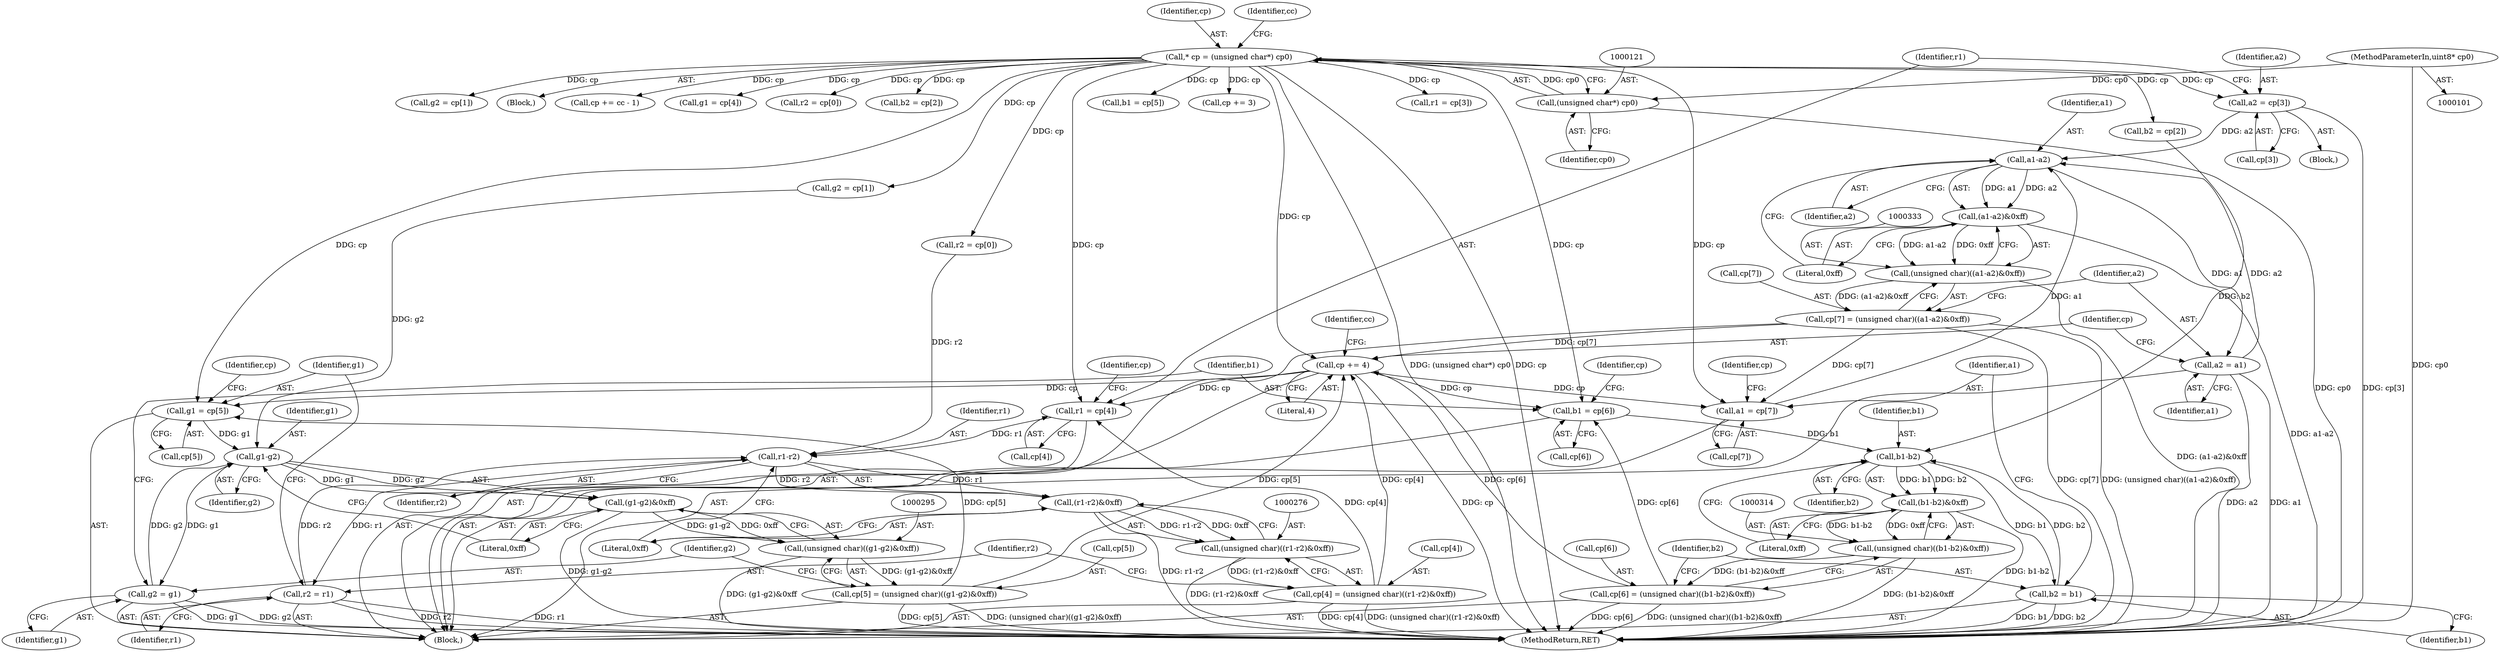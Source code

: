 digraph "0_libtiff_3ca657a8793dd011bf869695d72ad31c779c3cc1_10@pointer" {
"1000259" [label="(Call,a2 = cp[3])"];
"1000118" [label="(Call,* cp = (unsigned char*) cp0)"];
"1000120" [label="(Call,(unsigned char*) cp0)"];
"1000103" [label="(MethodParameterIn,uint8* cp0)"];
"1000335" [label="(Call,a1-a2)"];
"1000334" [label="(Call,(a1-a2)&0xff)"];
"1000332" [label="(Call,(unsigned char)((a1-a2)&0xff))"];
"1000328" [label="(Call,cp[7] = (unsigned char)((a1-a2)&0xff))"];
"1000323" [label="(Call,a1 = cp[7])"];
"1000342" [label="(Call,cp += 4)"];
"1000266" [label="(Call,r1 = cp[4])"];
"1000278" [label="(Call,r1-r2)"];
"1000277" [label="(Call,(r1-r2)&0xff)"];
"1000275" [label="(Call,(unsigned char)((r1-r2)&0xff))"];
"1000271" [label="(Call,cp[4] = (unsigned char)((r1-r2)&0xff))"];
"1000282" [label="(Call,r2 = r1)"];
"1000285" [label="(Call,g1 = cp[5])"];
"1000297" [label="(Call,g1-g2)"];
"1000296" [label="(Call,(g1-g2)&0xff)"];
"1000294" [label="(Call,(unsigned char)((g1-g2)&0xff))"];
"1000290" [label="(Call,cp[5] = (unsigned char)((g1-g2)&0xff))"];
"1000301" [label="(Call,g2 = g1)"];
"1000304" [label="(Call,b1 = cp[6])"];
"1000316" [label="(Call,b1-b2)"];
"1000315" [label="(Call,(b1-b2)&0xff)"];
"1000313" [label="(Call,(unsigned char)((b1-b2)&0xff))"];
"1000309" [label="(Call,cp[6] = (unsigned char)((b1-b2)&0xff))"];
"1000320" [label="(Call,b2 = b1)"];
"1000339" [label="(Call,a2 = a1)"];
"1000283" [label="(Identifier,r2)"];
"1000241" [label="(Call,r2 = cp[0])"];
"1000275" [label="(Call,(unsigned char)((r1-r2)&0xff))"];
"1000279" [label="(Identifier,r1)"];
"1000277" [label="(Call,(r1-r2)&0xff)"];
"1000118" [label="(Call,* cp = (unsigned char*) cp0)"];
"1000203" [label="(Call,b1 = cp[5])"];
"1000335" [label="(Call,a1-a2)"];
"1000272" [label="(Call,cp[4])"];
"1000302" [label="(Identifier,g2)"];
"1000301" [label="(Call,g2 = g1)"];
"1000332" [label="(Call,(unsigned char)((a1-a2)&0xff))"];
"1000260" [label="(Identifier,a2)"];
"1000298" [label="(Identifier,g1)"];
"1000297" [label="(Call,g1-g2)"];
"1000268" [label="(Call,cp[4])"];
"1000325" [label="(Call,cp[7])"];
"1000322" [label="(Identifier,b1)"];
"1000222" [label="(Call,cp += 3)"];
"1000316" [label="(Call,b1-b2)"];
"1000339" [label="(Call,a2 = a1)"];
"1000165" [label="(Call,r1 = cp[3])"];
"1000330" [label="(Identifier,cp)"];
"1000299" [label="(Identifier,g2)"];
"1000336" [label="(Identifier,a1)"];
"1000265" [label="(Block,)"];
"1000329" [label="(Call,cp[7])"];
"1000324" [label="(Identifier,a1)"];
"1000286" [label="(Identifier,g1)"];
"1000152" [label="(Call,g2 = cp[1])"];
"1000253" [label="(Call,b2 = cp[2])"];
"1000381" [label="(MethodReturn,RET)"];
"1000119" [label="(Identifier,cp)"];
"1000261" [label="(Call,cp[3])"];
"1000120" [label="(Call,(unsigned char*) cp0)"];
"1000105" [label="(Block,)"];
"1000341" [label="(Identifier,a1)"];
"1000259" [label="(Call,a2 = cp[3])"];
"1000235" [label="(Block,)"];
"1000323" [label="(Call,a1 = cp[7])"];
"1000352" [label="(Call,cp += cc - 1)"];
"1000284" [label="(Identifier,r1)"];
"1000306" [label="(Call,cp[6])"];
"1000282" [label="(Call,r2 = r1)"];
"1000300" [label="(Literal,0xff)"];
"1000287" [label="(Call,cp[5])"];
"1000303" [label="(Identifier,g1)"];
"1000334" [label="(Call,(a1-a2)&0xff)"];
"1000305" [label="(Identifier,b1)"];
"1000267" [label="(Identifier,r1)"];
"1000285" [label="(Call,g1 = cp[5])"];
"1000291" [label="(Call,cp[5])"];
"1000184" [label="(Call,g1 = cp[4])"];
"1000309" [label="(Call,cp[6] = (unsigned char)((b1-b2)&0xff))"];
"1000343" [label="(Identifier,cp)"];
"1000342" [label="(Call,cp += 4)"];
"1000337" [label="(Identifier,a2)"];
"1000292" [label="(Identifier,cp)"];
"1000266" [label="(Call,r1 = cp[4])"];
"1000344" [label="(Literal,4)"];
"1000315" [label="(Call,(b1-b2)&0xff)"];
"1000126" [label="(Identifier,cc)"];
"1000318" [label="(Identifier,b2)"];
"1000146" [label="(Call,r2 = cp[0])"];
"1000290" [label="(Call,cp[5] = (unsigned char)((g1-g2)&0xff))"];
"1000158" [label="(Call,b2 = cp[2])"];
"1000271" [label="(Call,cp[4] = (unsigned char)((r1-r2)&0xff))"];
"1000304" [label="(Call,b1 = cp[6])"];
"1000122" [label="(Identifier,cp0)"];
"1000347" [label="(Identifier,cc)"];
"1000320" [label="(Call,b2 = b1)"];
"1000294" [label="(Call,(unsigned char)((g1-g2)&0xff))"];
"1000338" [label="(Literal,0xff)"];
"1000280" [label="(Identifier,r2)"];
"1000321" [label="(Identifier,b2)"];
"1000313" [label="(Call,(unsigned char)((b1-b2)&0xff))"];
"1000296" [label="(Call,(g1-g2)&0xff)"];
"1000247" [label="(Call,g2 = cp[1])"];
"1000311" [label="(Identifier,cp)"];
"1000281" [label="(Literal,0xff)"];
"1000328" [label="(Call,cp[7] = (unsigned char)((a1-a2)&0xff))"];
"1000103" [label="(MethodParameterIn,uint8* cp0)"];
"1000273" [label="(Identifier,cp)"];
"1000319" [label="(Literal,0xff)"];
"1000340" [label="(Identifier,a2)"];
"1000317" [label="(Identifier,b1)"];
"1000278" [label="(Call,r1-r2)"];
"1000310" [label="(Call,cp[6])"];
"1000259" -> "1000235"  [label="AST: "];
"1000259" -> "1000261"  [label="CFG: "];
"1000260" -> "1000259"  [label="AST: "];
"1000261" -> "1000259"  [label="AST: "];
"1000267" -> "1000259"  [label="CFG: "];
"1000259" -> "1000381"  [label="DDG: cp[3]"];
"1000118" -> "1000259"  [label="DDG: cp"];
"1000259" -> "1000335"  [label="DDG: a2"];
"1000118" -> "1000105"  [label="AST: "];
"1000118" -> "1000120"  [label="CFG: "];
"1000119" -> "1000118"  [label="AST: "];
"1000120" -> "1000118"  [label="AST: "];
"1000126" -> "1000118"  [label="CFG: "];
"1000118" -> "1000381"  [label="DDG: (unsigned char*) cp0"];
"1000118" -> "1000381"  [label="DDG: cp"];
"1000120" -> "1000118"  [label="DDG: cp0"];
"1000118" -> "1000146"  [label="DDG: cp"];
"1000118" -> "1000152"  [label="DDG: cp"];
"1000118" -> "1000158"  [label="DDG: cp"];
"1000118" -> "1000165"  [label="DDG: cp"];
"1000118" -> "1000184"  [label="DDG: cp"];
"1000118" -> "1000203"  [label="DDG: cp"];
"1000118" -> "1000222"  [label="DDG: cp"];
"1000118" -> "1000241"  [label="DDG: cp"];
"1000118" -> "1000247"  [label="DDG: cp"];
"1000118" -> "1000253"  [label="DDG: cp"];
"1000118" -> "1000266"  [label="DDG: cp"];
"1000118" -> "1000285"  [label="DDG: cp"];
"1000118" -> "1000304"  [label="DDG: cp"];
"1000118" -> "1000323"  [label="DDG: cp"];
"1000118" -> "1000342"  [label="DDG: cp"];
"1000118" -> "1000352"  [label="DDG: cp"];
"1000120" -> "1000122"  [label="CFG: "];
"1000121" -> "1000120"  [label="AST: "];
"1000122" -> "1000120"  [label="AST: "];
"1000120" -> "1000381"  [label="DDG: cp0"];
"1000103" -> "1000120"  [label="DDG: cp0"];
"1000103" -> "1000101"  [label="AST: "];
"1000103" -> "1000381"  [label="DDG: cp0"];
"1000335" -> "1000334"  [label="AST: "];
"1000335" -> "1000337"  [label="CFG: "];
"1000336" -> "1000335"  [label="AST: "];
"1000337" -> "1000335"  [label="AST: "];
"1000338" -> "1000335"  [label="CFG: "];
"1000335" -> "1000334"  [label="DDG: a1"];
"1000335" -> "1000334"  [label="DDG: a2"];
"1000323" -> "1000335"  [label="DDG: a1"];
"1000339" -> "1000335"  [label="DDG: a2"];
"1000335" -> "1000339"  [label="DDG: a1"];
"1000334" -> "1000332"  [label="AST: "];
"1000334" -> "1000338"  [label="CFG: "];
"1000338" -> "1000334"  [label="AST: "];
"1000332" -> "1000334"  [label="CFG: "];
"1000334" -> "1000381"  [label="DDG: a1-a2"];
"1000334" -> "1000332"  [label="DDG: a1-a2"];
"1000334" -> "1000332"  [label="DDG: 0xff"];
"1000332" -> "1000328"  [label="AST: "];
"1000333" -> "1000332"  [label="AST: "];
"1000328" -> "1000332"  [label="CFG: "];
"1000332" -> "1000381"  [label="DDG: (a1-a2)&0xff"];
"1000332" -> "1000328"  [label="DDG: (a1-a2)&0xff"];
"1000328" -> "1000265"  [label="AST: "];
"1000329" -> "1000328"  [label="AST: "];
"1000340" -> "1000328"  [label="CFG: "];
"1000328" -> "1000381"  [label="DDG: (unsigned char)((a1-a2)&0xff)"];
"1000328" -> "1000381"  [label="DDG: cp[7]"];
"1000328" -> "1000323"  [label="DDG: cp[7]"];
"1000328" -> "1000342"  [label="DDG: cp[7]"];
"1000323" -> "1000265"  [label="AST: "];
"1000323" -> "1000325"  [label="CFG: "];
"1000324" -> "1000323"  [label="AST: "];
"1000325" -> "1000323"  [label="AST: "];
"1000330" -> "1000323"  [label="CFG: "];
"1000342" -> "1000323"  [label="DDG: cp"];
"1000342" -> "1000265"  [label="AST: "];
"1000342" -> "1000344"  [label="CFG: "];
"1000343" -> "1000342"  [label="AST: "];
"1000344" -> "1000342"  [label="AST: "];
"1000347" -> "1000342"  [label="CFG: "];
"1000342" -> "1000381"  [label="DDG: cp"];
"1000342" -> "1000266"  [label="DDG: cp"];
"1000342" -> "1000285"  [label="DDG: cp"];
"1000342" -> "1000304"  [label="DDG: cp"];
"1000309" -> "1000342"  [label="DDG: cp[6]"];
"1000290" -> "1000342"  [label="DDG: cp[5]"];
"1000271" -> "1000342"  [label="DDG: cp[4]"];
"1000266" -> "1000265"  [label="AST: "];
"1000266" -> "1000268"  [label="CFG: "];
"1000267" -> "1000266"  [label="AST: "];
"1000268" -> "1000266"  [label="AST: "];
"1000273" -> "1000266"  [label="CFG: "];
"1000271" -> "1000266"  [label="DDG: cp[4]"];
"1000266" -> "1000278"  [label="DDG: r1"];
"1000278" -> "1000277"  [label="AST: "];
"1000278" -> "1000280"  [label="CFG: "];
"1000279" -> "1000278"  [label="AST: "];
"1000280" -> "1000278"  [label="AST: "];
"1000281" -> "1000278"  [label="CFG: "];
"1000278" -> "1000277"  [label="DDG: r1"];
"1000278" -> "1000277"  [label="DDG: r2"];
"1000241" -> "1000278"  [label="DDG: r2"];
"1000282" -> "1000278"  [label="DDG: r2"];
"1000278" -> "1000282"  [label="DDG: r1"];
"1000277" -> "1000275"  [label="AST: "];
"1000277" -> "1000281"  [label="CFG: "];
"1000281" -> "1000277"  [label="AST: "];
"1000275" -> "1000277"  [label="CFG: "];
"1000277" -> "1000381"  [label="DDG: r1-r2"];
"1000277" -> "1000275"  [label="DDG: r1-r2"];
"1000277" -> "1000275"  [label="DDG: 0xff"];
"1000275" -> "1000271"  [label="AST: "];
"1000276" -> "1000275"  [label="AST: "];
"1000271" -> "1000275"  [label="CFG: "];
"1000275" -> "1000381"  [label="DDG: (r1-r2)&0xff"];
"1000275" -> "1000271"  [label="DDG: (r1-r2)&0xff"];
"1000271" -> "1000265"  [label="AST: "];
"1000272" -> "1000271"  [label="AST: "];
"1000283" -> "1000271"  [label="CFG: "];
"1000271" -> "1000381"  [label="DDG: (unsigned char)((r1-r2)&0xff)"];
"1000271" -> "1000381"  [label="DDG: cp[4]"];
"1000282" -> "1000265"  [label="AST: "];
"1000282" -> "1000284"  [label="CFG: "];
"1000283" -> "1000282"  [label="AST: "];
"1000284" -> "1000282"  [label="AST: "];
"1000286" -> "1000282"  [label="CFG: "];
"1000282" -> "1000381"  [label="DDG: r1"];
"1000282" -> "1000381"  [label="DDG: r2"];
"1000285" -> "1000265"  [label="AST: "];
"1000285" -> "1000287"  [label="CFG: "];
"1000286" -> "1000285"  [label="AST: "];
"1000287" -> "1000285"  [label="AST: "];
"1000292" -> "1000285"  [label="CFG: "];
"1000290" -> "1000285"  [label="DDG: cp[5]"];
"1000285" -> "1000297"  [label="DDG: g1"];
"1000297" -> "1000296"  [label="AST: "];
"1000297" -> "1000299"  [label="CFG: "];
"1000298" -> "1000297"  [label="AST: "];
"1000299" -> "1000297"  [label="AST: "];
"1000300" -> "1000297"  [label="CFG: "];
"1000297" -> "1000296"  [label="DDG: g1"];
"1000297" -> "1000296"  [label="DDG: g2"];
"1000247" -> "1000297"  [label="DDG: g2"];
"1000301" -> "1000297"  [label="DDG: g2"];
"1000297" -> "1000301"  [label="DDG: g1"];
"1000296" -> "1000294"  [label="AST: "];
"1000296" -> "1000300"  [label="CFG: "];
"1000300" -> "1000296"  [label="AST: "];
"1000294" -> "1000296"  [label="CFG: "];
"1000296" -> "1000381"  [label="DDG: g1-g2"];
"1000296" -> "1000294"  [label="DDG: g1-g2"];
"1000296" -> "1000294"  [label="DDG: 0xff"];
"1000294" -> "1000290"  [label="AST: "];
"1000295" -> "1000294"  [label="AST: "];
"1000290" -> "1000294"  [label="CFG: "];
"1000294" -> "1000381"  [label="DDG: (g1-g2)&0xff"];
"1000294" -> "1000290"  [label="DDG: (g1-g2)&0xff"];
"1000290" -> "1000265"  [label="AST: "];
"1000291" -> "1000290"  [label="AST: "];
"1000302" -> "1000290"  [label="CFG: "];
"1000290" -> "1000381"  [label="DDG: cp[5]"];
"1000290" -> "1000381"  [label="DDG: (unsigned char)((g1-g2)&0xff)"];
"1000301" -> "1000265"  [label="AST: "];
"1000301" -> "1000303"  [label="CFG: "];
"1000302" -> "1000301"  [label="AST: "];
"1000303" -> "1000301"  [label="AST: "];
"1000305" -> "1000301"  [label="CFG: "];
"1000301" -> "1000381"  [label="DDG: g1"];
"1000301" -> "1000381"  [label="DDG: g2"];
"1000304" -> "1000265"  [label="AST: "];
"1000304" -> "1000306"  [label="CFG: "];
"1000305" -> "1000304"  [label="AST: "];
"1000306" -> "1000304"  [label="AST: "];
"1000311" -> "1000304"  [label="CFG: "];
"1000309" -> "1000304"  [label="DDG: cp[6]"];
"1000304" -> "1000316"  [label="DDG: b1"];
"1000316" -> "1000315"  [label="AST: "];
"1000316" -> "1000318"  [label="CFG: "];
"1000317" -> "1000316"  [label="AST: "];
"1000318" -> "1000316"  [label="AST: "];
"1000319" -> "1000316"  [label="CFG: "];
"1000316" -> "1000315"  [label="DDG: b1"];
"1000316" -> "1000315"  [label="DDG: b2"];
"1000253" -> "1000316"  [label="DDG: b2"];
"1000320" -> "1000316"  [label="DDG: b2"];
"1000316" -> "1000320"  [label="DDG: b1"];
"1000315" -> "1000313"  [label="AST: "];
"1000315" -> "1000319"  [label="CFG: "];
"1000319" -> "1000315"  [label="AST: "];
"1000313" -> "1000315"  [label="CFG: "];
"1000315" -> "1000381"  [label="DDG: b1-b2"];
"1000315" -> "1000313"  [label="DDG: b1-b2"];
"1000315" -> "1000313"  [label="DDG: 0xff"];
"1000313" -> "1000309"  [label="AST: "];
"1000314" -> "1000313"  [label="AST: "];
"1000309" -> "1000313"  [label="CFG: "];
"1000313" -> "1000381"  [label="DDG: (b1-b2)&0xff"];
"1000313" -> "1000309"  [label="DDG: (b1-b2)&0xff"];
"1000309" -> "1000265"  [label="AST: "];
"1000310" -> "1000309"  [label="AST: "];
"1000321" -> "1000309"  [label="CFG: "];
"1000309" -> "1000381"  [label="DDG: cp[6]"];
"1000309" -> "1000381"  [label="DDG: (unsigned char)((b1-b2)&0xff)"];
"1000320" -> "1000265"  [label="AST: "];
"1000320" -> "1000322"  [label="CFG: "];
"1000321" -> "1000320"  [label="AST: "];
"1000322" -> "1000320"  [label="AST: "];
"1000324" -> "1000320"  [label="CFG: "];
"1000320" -> "1000381"  [label="DDG: b1"];
"1000320" -> "1000381"  [label="DDG: b2"];
"1000339" -> "1000265"  [label="AST: "];
"1000339" -> "1000341"  [label="CFG: "];
"1000340" -> "1000339"  [label="AST: "];
"1000341" -> "1000339"  [label="AST: "];
"1000343" -> "1000339"  [label="CFG: "];
"1000339" -> "1000381"  [label="DDG: a2"];
"1000339" -> "1000381"  [label="DDG: a1"];
}
